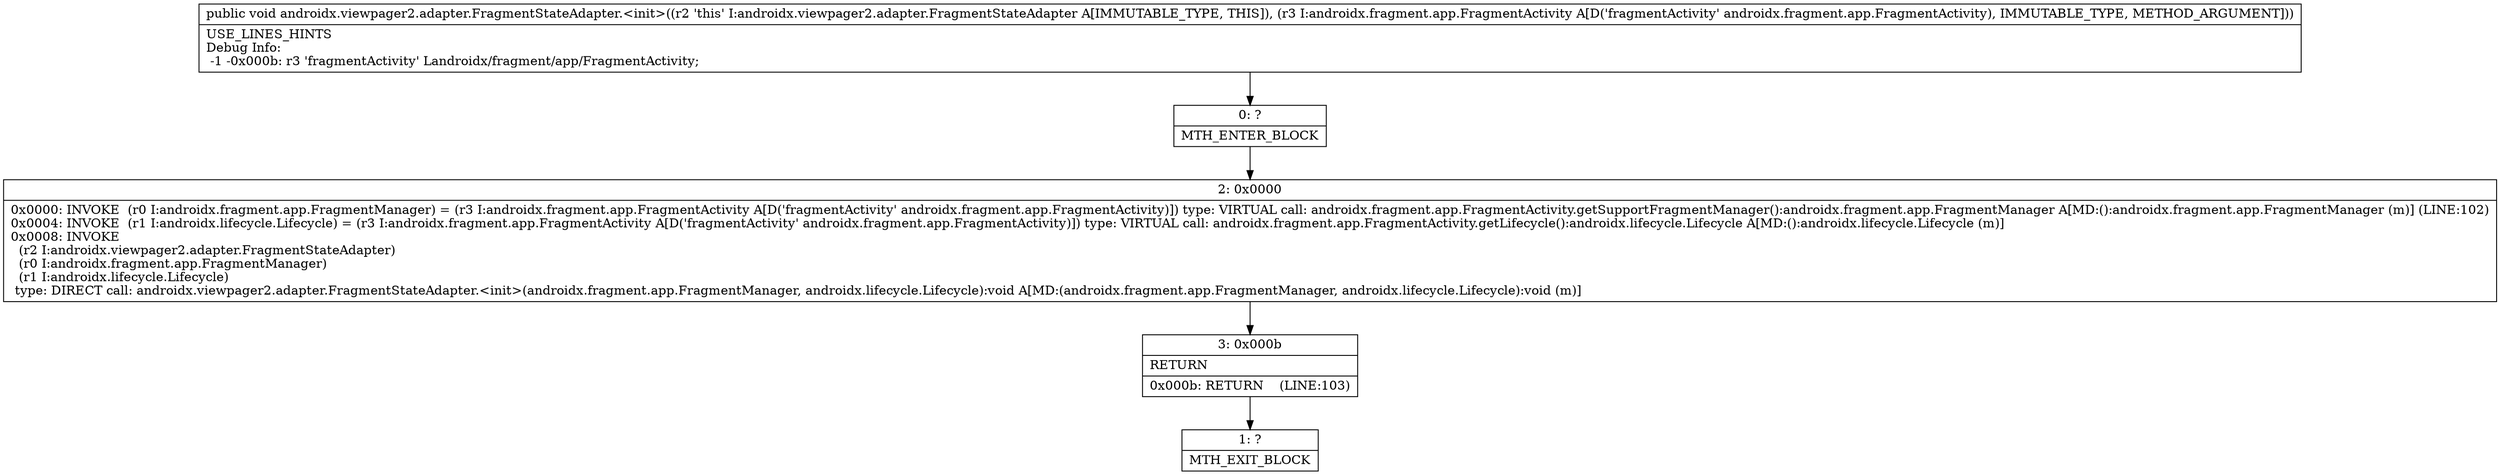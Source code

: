 digraph "CFG forandroidx.viewpager2.adapter.FragmentStateAdapter.\<init\>(Landroidx\/fragment\/app\/FragmentActivity;)V" {
Node_0 [shape=record,label="{0\:\ ?|MTH_ENTER_BLOCK\l}"];
Node_2 [shape=record,label="{2\:\ 0x0000|0x0000: INVOKE  (r0 I:androidx.fragment.app.FragmentManager) = (r3 I:androidx.fragment.app.FragmentActivity A[D('fragmentActivity' androidx.fragment.app.FragmentActivity)]) type: VIRTUAL call: androidx.fragment.app.FragmentActivity.getSupportFragmentManager():androidx.fragment.app.FragmentManager A[MD:():androidx.fragment.app.FragmentManager (m)] (LINE:102)\l0x0004: INVOKE  (r1 I:androidx.lifecycle.Lifecycle) = (r3 I:androidx.fragment.app.FragmentActivity A[D('fragmentActivity' androidx.fragment.app.FragmentActivity)]) type: VIRTUAL call: androidx.fragment.app.FragmentActivity.getLifecycle():androidx.lifecycle.Lifecycle A[MD:():androidx.lifecycle.Lifecycle (m)]\l0x0008: INVOKE  \l  (r2 I:androidx.viewpager2.adapter.FragmentStateAdapter)\l  (r0 I:androidx.fragment.app.FragmentManager)\l  (r1 I:androidx.lifecycle.Lifecycle)\l type: DIRECT call: androidx.viewpager2.adapter.FragmentStateAdapter.\<init\>(androidx.fragment.app.FragmentManager, androidx.lifecycle.Lifecycle):void A[MD:(androidx.fragment.app.FragmentManager, androidx.lifecycle.Lifecycle):void (m)]\l}"];
Node_3 [shape=record,label="{3\:\ 0x000b|RETURN\l|0x000b: RETURN    (LINE:103)\l}"];
Node_1 [shape=record,label="{1\:\ ?|MTH_EXIT_BLOCK\l}"];
MethodNode[shape=record,label="{public void androidx.viewpager2.adapter.FragmentStateAdapter.\<init\>((r2 'this' I:androidx.viewpager2.adapter.FragmentStateAdapter A[IMMUTABLE_TYPE, THIS]), (r3 I:androidx.fragment.app.FragmentActivity A[D('fragmentActivity' androidx.fragment.app.FragmentActivity), IMMUTABLE_TYPE, METHOD_ARGUMENT]))  | USE_LINES_HINTS\lDebug Info:\l  \-1 \-0x000b: r3 'fragmentActivity' Landroidx\/fragment\/app\/FragmentActivity;\l}"];
MethodNode -> Node_0;Node_0 -> Node_2;
Node_2 -> Node_3;
Node_3 -> Node_1;
}

